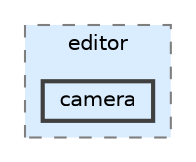 digraph "src/editor/camera"
{
 // LATEX_PDF_SIZE
  bgcolor="transparent";
  edge [fontname=Helvetica,fontsize=10,labelfontname=Helvetica,labelfontsize=10];
  node [fontname=Helvetica,fontsize=10,shape=box,height=0.2,width=0.4];
  compound=true
  subgraph clusterdir_a31afd56823c6335224242a3eb4525db {
    graph [ bgcolor="#daedff", pencolor="grey50", label="editor", fontname=Helvetica,fontsize=10 style="filled,dashed", URL="dir_a31afd56823c6335224242a3eb4525db.html",tooltip=""]
  dir_b896d77a2a042bf581be80ae5e9e7af5 [label="camera", fillcolor="#daedff", color="grey25", style="filled,bold", URL="dir_b896d77a2a042bf581be80ae5e9e7af5.html",tooltip=""];
  }
}
